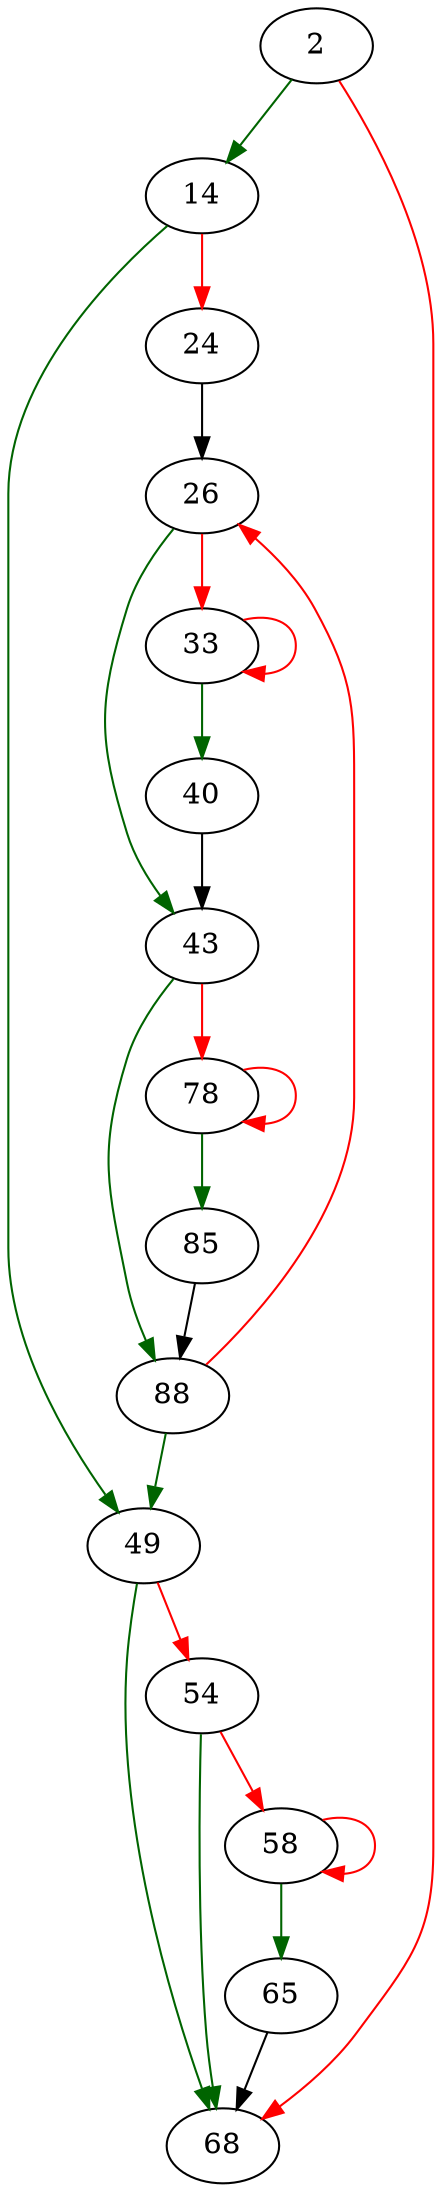 strict digraph "hash_print_statistics" {
	// Node definitions.
	2 [entry=true];
	14;
	68;
	49;
	24;
	26;
	43;
	33;
	40;
	88;
	78;
	54;
	58;
	65;
	85;

	// Edge definitions.
	2 -> 14 [
		color=darkgreen
		cond=true
	];
	2 -> 68 [
		color=red
		cond=false
	];
	14 -> 49 [
		color=darkgreen
		cond=true
	];
	14 -> 24 [
		color=red
		cond=false
	];
	49 -> 68 [
		color=darkgreen
		cond=true
	];
	49 -> 54 [
		color=red
		cond=false
	];
	24 -> 26;
	26 -> 43 [
		color=darkgreen
		cond=true
	];
	26 -> 33 [
		color=red
		cond=false
	];
	43 -> 88 [
		color=darkgreen
		cond=true
	];
	43 -> 78 [
		color=red
		cond=false
	];
	33 -> 33 [
		color=red
		cond=false
	];
	33 -> 40 [
		color=darkgreen
		cond=true
	];
	40 -> 43;
	88 -> 49 [
		color=darkgreen
		cond=true
	];
	88 -> 26 [
		color=red
		cond=false
	];
	78 -> 78 [
		color=red
		cond=false
	];
	78 -> 85 [
		color=darkgreen
		cond=true
	];
	54 -> 68 [
		color=darkgreen
		cond=true
	];
	54 -> 58 [
		color=red
		cond=false
	];
	58 -> 58 [
		color=red
		cond=false
	];
	58 -> 65 [
		color=darkgreen
		cond=true
	];
	65 -> 68;
	85 -> 88;
}